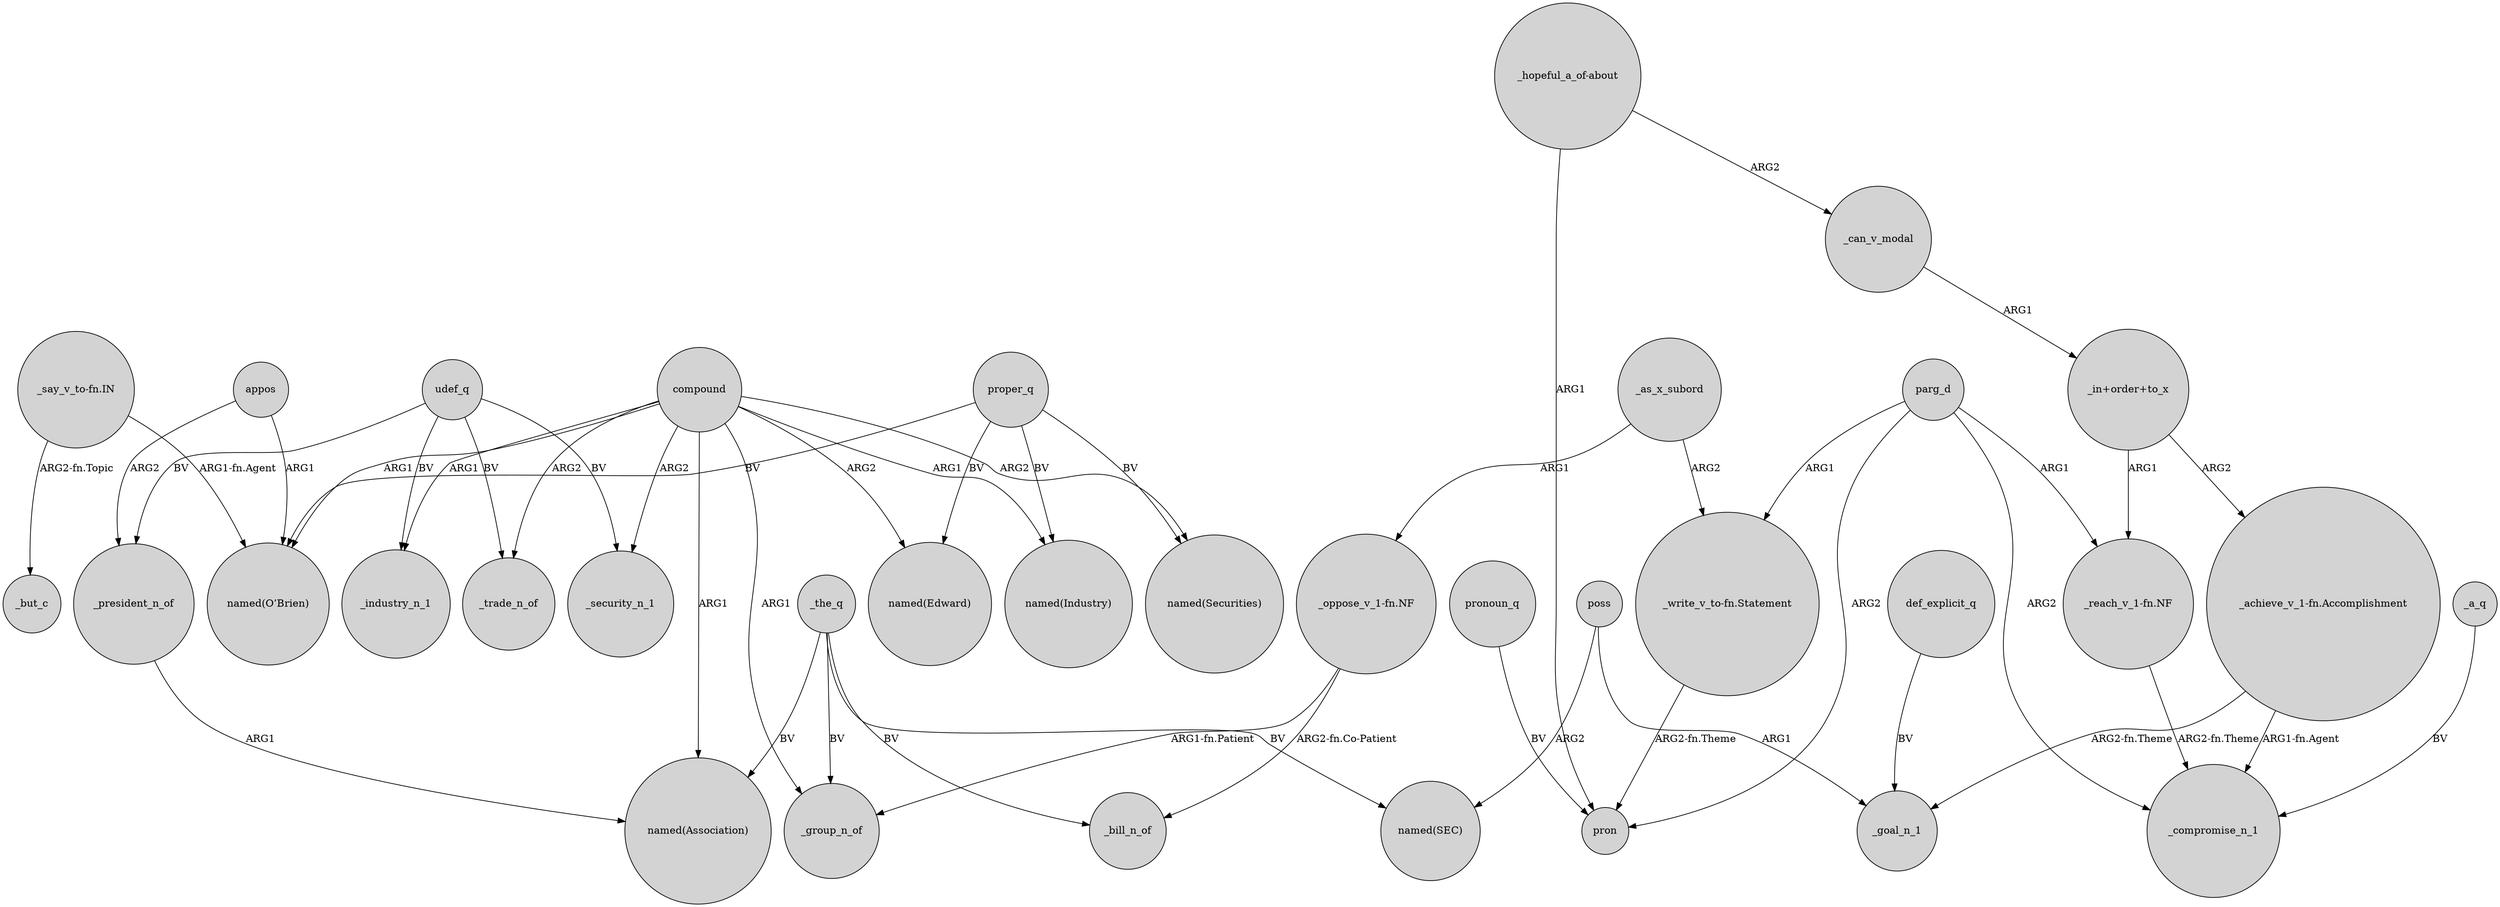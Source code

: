 digraph {
	node [shape=circle style=filled]
	appos -> "named(O’Brien)" [label=ARG1]
	_the_q -> _bill_n_of [label=BV]
	udef_q -> _trade_n_of [label=BV]
	"_reach_v_1-fn.NF" -> _compromise_n_1 [label="ARG2-fn.Theme"]
	def_explicit_q -> _goal_n_1 [label=BV]
	"_in+order+to_x" -> "_achieve_v_1-fn.Accomplishment" [label=ARG2]
	parg_d -> _compromise_n_1 [label=ARG2]
	_a_q -> _compromise_n_1 [label=BV]
	compound -> _security_n_1 [label=ARG2]
	_as_x_subord -> "_write_v_to-fn.Statement" [label=ARG2]
	compound -> _industry_n_1 [label=ARG1]
	_the_q -> _group_n_of [label=BV]
	"_oppose_v_1-fn.NF" -> _bill_n_of [label="ARG2-fn.Co-Patient"]
	"_achieve_v_1-fn.Accomplishment" -> _compromise_n_1 [label="ARG1-fn.Agent"]
	"_say_v_to-fn.IN" -> _but_c [label="ARG2-fn.Topic"]
	parg_d -> pron [label=ARG2]
	proper_q -> "named(O’Brien)" [label=BV]
	appos -> _president_n_of [label=ARG2]
	pronoun_q -> pron [label=BV]
	compound -> "named(Edward)" [label=ARG2]
	"_hopeful_a_of-about" -> _can_v_modal [label=ARG2]
	parg_d -> "_reach_v_1-fn.NF" [label=ARG1]
	compound -> "named(Industry)" [label=ARG1]
	poss -> _goal_n_1 [label=ARG1]
	udef_q -> _president_n_of [label=BV]
	proper_q -> "named(Industry)" [label=BV]
	"_oppose_v_1-fn.NF" -> _group_n_of [label="ARG1-fn.Patient"]
	compound -> _trade_n_of [label=ARG2]
	"_achieve_v_1-fn.Accomplishment" -> _goal_n_1 [label="ARG2-fn.Theme"]
	parg_d -> "_write_v_to-fn.Statement" [label=ARG1]
	compound -> "named(Securities)" [label=ARG2]
	"_in+order+to_x" -> "_reach_v_1-fn.NF" [label=ARG1]
	poss -> "named(SEC)" [label=ARG2]
	proper_q -> "named(Securities)" [label=BV]
	_as_x_subord -> "_oppose_v_1-fn.NF" [label=ARG1]
	_the_q -> "named(Association)" [label=BV]
	proper_q -> "named(Edward)" [label=BV]
	compound -> "named(Association)" [label=ARG1]
	"_write_v_to-fn.Statement" -> pron [label="ARG2-fn.Theme"]
	"_hopeful_a_of-about" -> pron [label=ARG1]
	_president_n_of -> "named(Association)" [label=ARG1]
	compound -> "named(O’Brien)" [label=ARG1]
	"_say_v_to-fn.IN" -> "named(O’Brien)" [label="ARG1-fn.Agent"]
	compound -> _group_n_of [label=ARG1]
	udef_q -> _industry_n_1 [label=BV]
	_the_q -> "named(SEC)" [label=BV]
	_can_v_modal -> "_in+order+to_x" [label=ARG1]
	udef_q -> _security_n_1 [label=BV]
}
